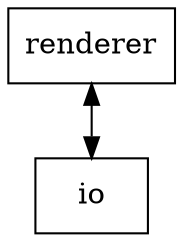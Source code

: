 digraph {
  concentrate=true;

  node [shape="box", style=""];

  renderer -> io;
  io -> renderer;
}
